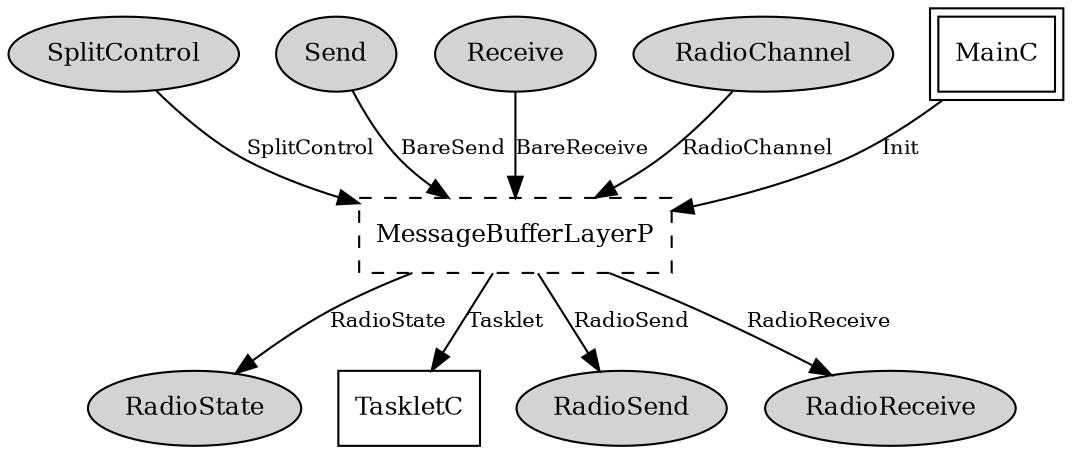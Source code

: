 digraph "tos.lib.rfxlink.layers.MessageBufferLayerC" {
  n0x2ace8250c6b8 [shape=ellipse, style=filled, label="SplitControl", fontsize=12];
  "MessageBufferLayerC.MessageBufferLayerP" [fontsize=12, shape=box, style=dashed, label="MessageBufferLayerP", URL="../chtml/tos.lib.rfxlink.layers.MessageBufferLayerP.html"];
  n0x2ace82509330 [shape=ellipse, style=filled, label="Send", fontsize=12];
  "MessageBufferLayerC.MessageBufferLayerP" [fontsize=12, shape=box, style=dashed, label="MessageBufferLayerP", URL="../chtml/tos.lib.rfxlink.layers.MessageBufferLayerP.html"];
  n0x2ace82509cd0 [shape=ellipse, style=filled, label="Receive", fontsize=12];
  "MessageBufferLayerC.MessageBufferLayerP" [fontsize=12, shape=box, style=dashed, label="MessageBufferLayerP", URL="../chtml/tos.lib.rfxlink.layers.MessageBufferLayerP.html"];
  n0x2ace82508368 [shape=ellipse, style=filled, label="RadioChannel", fontsize=12];
  "MessageBufferLayerC.MessageBufferLayerP" [fontsize=12, shape=box, style=dashed, label="MessageBufferLayerP", URL="../chtml/tos.lib.rfxlink.layers.MessageBufferLayerP.html"];
  "MainC" [fontsize=12, shape=box,peripheries=2, URL="../chtml/tos.system.MainC.html"];
  "MessageBufferLayerC.MessageBufferLayerP" [fontsize=12, shape=box, style=dashed, label="MessageBufferLayerP", URL="../chtml/tos.lib.rfxlink.layers.MessageBufferLayerP.html"];
  "MessageBufferLayerC.MessageBufferLayerP" [fontsize=12, shape=box, style=dashed, label="MessageBufferLayerP", URL="../chtml/tos.lib.rfxlink.layers.MessageBufferLayerP.html"];
  n0x2ace825013d0 [shape=ellipse, style=filled, label="RadioState", fontsize=12];
  "MessageBufferLayerC.MessageBufferLayerP" [fontsize=12, shape=box, style=dashed, label="MessageBufferLayerP", URL="../chtml/tos.lib.rfxlink.layers.MessageBufferLayerP.html"];
  "TaskletC" [fontsize=12, shape=box, URL="../chtml/tos.lib.rfxlink.util.TaskletC.html"];
  "MessageBufferLayerC.MessageBufferLayerP" [fontsize=12, shape=box, style=dashed, label="MessageBufferLayerP", URL="../chtml/tos.lib.rfxlink.layers.MessageBufferLayerP.html"];
  n0x2ace825345a0 [shape=ellipse, style=filled, label="RadioSend", fontsize=12];
  "MessageBufferLayerC.MessageBufferLayerP" [fontsize=12, shape=box, style=dashed, label="MessageBufferLayerP", URL="../chtml/tos.lib.rfxlink.layers.MessageBufferLayerP.html"];
  n0x2ace82506020 [shape=ellipse, style=filled, label="RadioReceive", fontsize=12];
  "n0x2ace8250c6b8" -> "MessageBufferLayerC.MessageBufferLayerP" [label="SplitControl", URL="../ihtml/tos.interfaces.SplitControl.html", fontsize=10];
  "n0x2ace82509330" -> "MessageBufferLayerC.MessageBufferLayerP" [label="BareSend", URL="../ihtml/tos.lib.rfxlink.util.BareSend.html", fontsize=10];
  "n0x2ace82509cd0" -> "MessageBufferLayerC.MessageBufferLayerP" [label="BareReceive", URL="../ihtml/tos.lib.rfxlink.util.BareReceive.html", fontsize=10];
  "n0x2ace82508368" -> "MessageBufferLayerC.MessageBufferLayerP" [label="RadioChannel", URL="../ihtml/tos.lib.rfxlink.util.RadioChannel.html", fontsize=10];
  "MainC" -> "MessageBufferLayerC.MessageBufferLayerP" [label="Init", URL="../ihtml/tos.interfaces.Init.html", fontsize=10];
  "MessageBufferLayerC.MessageBufferLayerP" -> "n0x2ace825013d0" [label="RadioState", URL="../ihtml/tos.lib.rfxlink.util.RadioState.html", fontsize=10];
  "MessageBufferLayerC.MessageBufferLayerP" -> "TaskletC" [label="Tasklet", URL="../ihtml/tos.lib.rfxlink.util.Tasklet.html", fontsize=10];
  "MessageBufferLayerC.MessageBufferLayerP" -> "n0x2ace825345a0" [label="RadioSend", URL="../ihtml/tos.lib.rfxlink.util.RadioSend.html", fontsize=10];
  "MessageBufferLayerC.MessageBufferLayerP" -> "n0x2ace82506020" [label="RadioReceive", URL="../ihtml/tos.lib.rfxlink.util.RadioReceive.html", fontsize=10];
}
